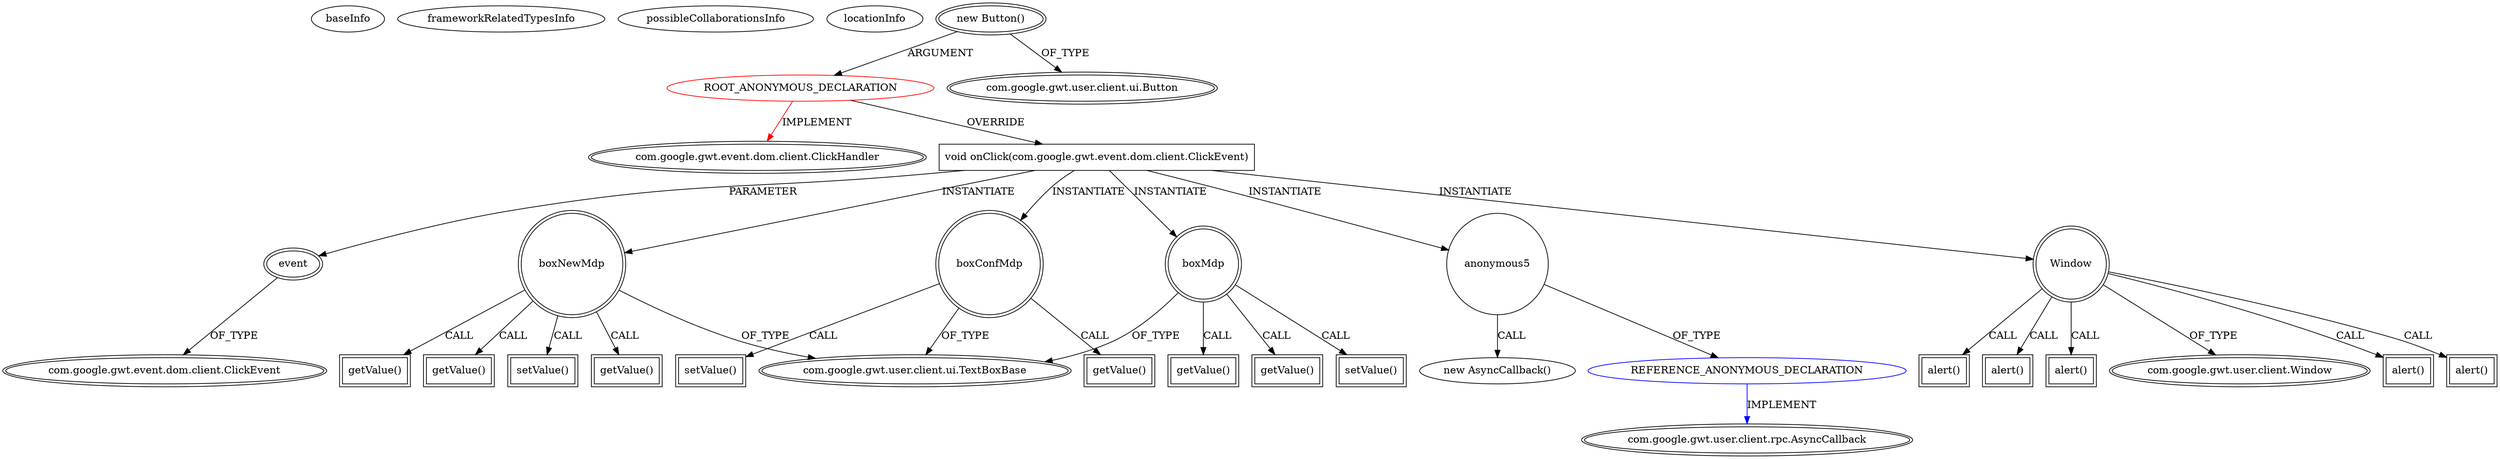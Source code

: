 digraph {
baseInfo[graphId=281,category="extension_graph",isAnonymous=true,possibleRelation=true]
frameworkRelatedTypesInfo[0="com.google.gwt.event.dom.client.ClickHandler"]
possibleCollaborationsInfo[0="281~OVERRIDING_METHOD_DECLARATION-INSTANTIATION-~com.google.gwt.event.dom.client.ClickHandler ~com.google.gwt.user.client.rpc.AsyncCallback ~true~true"]
locationInfo[projectName="MainMain-ChatCafeine",filePath="/MainMain-ChatCafeine/ChatCafeine-master/ChatCafeine/src/sources/client/vue/profil/ProfilPanel.java",contextSignature="void configModifPan()",graphId="281"]
0[label="ROOT_ANONYMOUS_DECLARATION",vertexType="ROOT_ANONYMOUS_DECLARATION",isFrameworkType=false,color=red]
1[label="com.google.gwt.event.dom.client.ClickHandler",vertexType="FRAMEWORK_INTERFACE_TYPE",isFrameworkType=true,peripheries=2]
2[label="new Button()",vertexType="OUTSIDE_CONSTRUCTOR_CALL",isFrameworkType=true,peripheries=2]
3[label="com.google.gwt.user.client.ui.Button",vertexType="FRAMEWORK_CLASS_TYPE",isFrameworkType=true,peripheries=2]
4[label="void onClick(com.google.gwt.event.dom.client.ClickEvent)",vertexType="OVERRIDING_METHOD_DECLARATION",isFrameworkType=false,shape=box]
5[label="event",vertexType="PARAMETER_DECLARATION",isFrameworkType=true,peripheries=2]
6[label="com.google.gwt.event.dom.client.ClickEvent",vertexType="FRAMEWORK_CLASS_TYPE",isFrameworkType=true,peripheries=2]
7[label="boxMdp",vertexType="VARIABLE_EXPRESION",isFrameworkType=true,peripheries=2,shape=circle]
9[label="com.google.gwt.user.client.ui.TextBoxBase",vertexType="FRAMEWORK_CLASS_TYPE",isFrameworkType=true,peripheries=2]
8[label="getValue()",vertexType="INSIDE_CALL",isFrameworkType=true,peripheries=2,shape=box]
10[label="boxNewMdp",vertexType="VARIABLE_EXPRESION",isFrameworkType=true,peripheries=2,shape=circle]
11[label="getValue()",vertexType="INSIDE_CALL",isFrameworkType=true,peripheries=2,shape=box]
13[label="boxConfMdp",vertexType="VARIABLE_EXPRESION",isFrameworkType=true,peripheries=2,shape=circle]
14[label="getValue()",vertexType="INSIDE_CALL",isFrameworkType=true,peripheries=2,shape=box]
17[label="getValue()",vertexType="INSIDE_CALL",isFrameworkType=true,peripheries=2,shape=box]
19[label="getValue()",vertexType="INSIDE_CALL",isFrameworkType=true,peripheries=2,shape=box]
21[label="anonymous5",vertexType="VARIABLE_EXPRESION",isFrameworkType=false,shape=circle]
22[label="REFERENCE_ANONYMOUS_DECLARATION",vertexType="REFERENCE_ANONYMOUS_DECLARATION",isFrameworkType=false,color=blue]
23[label="com.google.gwt.user.client.rpc.AsyncCallback",vertexType="FRAMEWORK_INTERFACE_TYPE",isFrameworkType=true,peripheries=2]
20[label="new AsyncCallback()",vertexType="CONSTRUCTOR_CALL",isFrameworkType=false]
24[label="Window",vertexType="VARIABLE_EXPRESION",isFrameworkType=true,peripheries=2,shape=circle]
26[label="com.google.gwt.user.client.Window",vertexType="FRAMEWORK_CLASS_TYPE",isFrameworkType=true,peripheries=2]
25[label="alert()",vertexType="INSIDE_CALL",isFrameworkType=true,peripheries=2,shape=box]
28[label="alert()",vertexType="INSIDE_CALL",isFrameworkType=true,peripheries=2,shape=box]
30[label="getValue()",vertexType="INSIDE_CALL",isFrameworkType=true,peripheries=2,shape=box]
32[label="setValue()",vertexType="INSIDE_CALL",isFrameworkType=true,peripheries=2,shape=box]
34[label="setValue()",vertexType="INSIDE_CALL",isFrameworkType=true,peripheries=2,shape=box]
36[label="setValue()",vertexType="INSIDE_CALL",isFrameworkType=true,peripheries=2,shape=box]
38[label="alert()",vertexType="INSIDE_CALL",isFrameworkType=true,peripheries=2,shape=box]
40[label="alert()",vertexType="INSIDE_CALL",isFrameworkType=true,peripheries=2,shape=box]
42[label="alert()",vertexType="INSIDE_CALL",isFrameworkType=true,peripheries=2,shape=box]
0->1[label="IMPLEMENT",color=red]
2->0[label="ARGUMENT"]
2->3[label="OF_TYPE"]
0->4[label="OVERRIDE"]
5->6[label="OF_TYPE"]
4->5[label="PARAMETER"]
4->7[label="INSTANTIATE"]
7->9[label="OF_TYPE"]
7->8[label="CALL"]
4->10[label="INSTANTIATE"]
10->9[label="OF_TYPE"]
10->11[label="CALL"]
4->13[label="INSTANTIATE"]
13->9[label="OF_TYPE"]
13->14[label="CALL"]
10->17[label="CALL"]
10->19[label="CALL"]
4->21[label="INSTANTIATE"]
22->23[label="IMPLEMENT",color=blue]
21->22[label="OF_TYPE"]
21->20[label="CALL"]
4->24[label="INSTANTIATE"]
24->26[label="OF_TYPE"]
24->25[label="CALL"]
24->28[label="CALL"]
7->30[label="CALL"]
10->32[label="CALL"]
7->34[label="CALL"]
13->36[label="CALL"]
24->38[label="CALL"]
24->40[label="CALL"]
24->42[label="CALL"]
}
